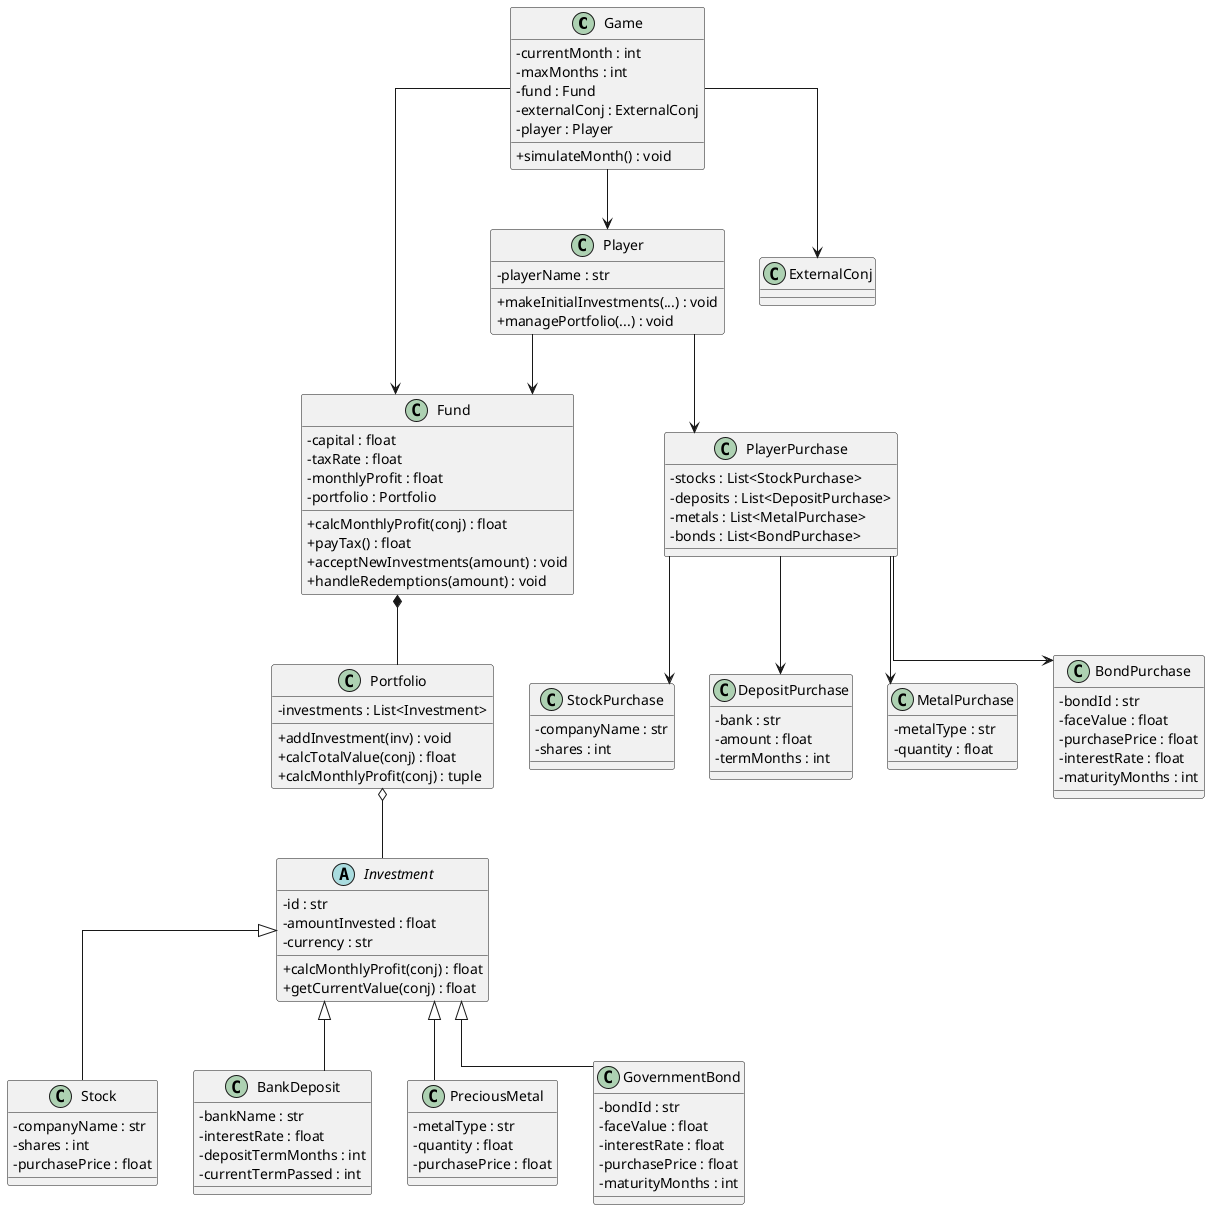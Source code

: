 @startuml GameArchitectureFull

skinparam classAttributeIconSize 0
skinparam linetype ortho
skinparam shadowing false

class Game {
    - currentMonth : int
    - maxMonths : int
    - fund : Fund
    - externalConj : ExternalConj
    - player : Player
    + simulateMonth() : void
}

class Player {
    - playerName : str
    + makeInitialInvestments(...) : void
    + managePortfolio(...) : void
}

class Fund {
    - capital : float
    - taxRate : float
    - monthlyProfit : float
    - portfolio : Portfolio
    + calcMonthlyProfit(conj) : float
    + payTax() : float
    + acceptNewInvestments(amount) : void
    + handleRedemptions(amount) : void
}

class Portfolio {
    - investments : List<Investment>
    + addInvestment(inv) : void
    + calcTotalValue(conj) : float
    + calcMonthlyProfit(conj) : tuple
}

class PlayerPurchase {
    - stocks : List<StockPurchase>
    - deposits : List<DepositPurchase>
    - metals : List<MetalPurchase>
    - bonds : List<BondPurchase>
}

class StockPurchase {
    - companyName : str
    - shares : int
}

class DepositPurchase {
    - bank : str
    - amount : float
    - termMonths : int
}

class MetalPurchase {
    - metalType : str
    - quantity : float
}

class BondPurchase {
    - bondId : str
    - faceValue : float
    - purchasePrice : float
    - interestRate : float
    - maturityMonths : int
}

abstract class Investment {
    - id : str
    - amountInvested : float
    - currency : str
    + calcMonthlyProfit(conj) : float
    + getCurrentValue(conj) : float
}

class Stock {
    - companyName : str
    - shares : int
    - purchasePrice : float
}

class BankDeposit {
    - bankName : str
    - interestRate : float
    - depositTermMonths : int
    - currentTermPassed : int
}

class PreciousMetal {
    - metalType : str
    - quantity : float
    - purchasePrice : float
}

class GovernmentBond {
    - bondId : str
    - faceValue : float
    - interestRate : float
    - purchasePrice : float
    - maturityMonths : int
}

Game --> Fund
Game --> Player
Game --> ExternalConj
Player --> Fund
Player --> PlayerPurchase
PlayerPurchase --> StockPurchase
PlayerPurchase --> DepositPurchase
PlayerPurchase --> MetalPurchase
PlayerPurchase --> BondPurchase

Fund *-- Portfolio
Portfolio o-- Investment

Investment <|-- Stock
Investment <|-- BankDeposit
Investment <|-- PreciousMetal
Investment <|-- GovernmentBond

@enduml
